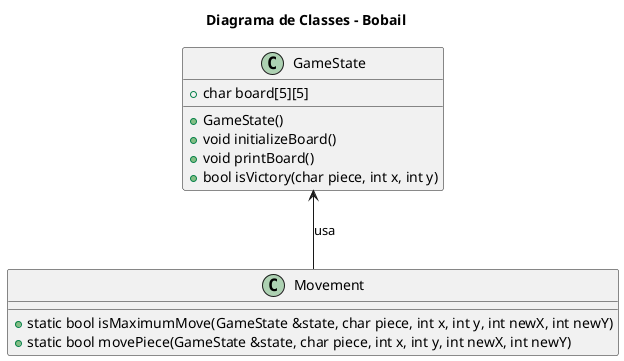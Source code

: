 @startuml diagrama_classes
title Diagrama de Classes - Bobail

class GameState {
  +char board[5][5]
  +GameState()
  +void initializeBoard()
  +void printBoard()
  +bool isVictory(char piece, int x, int y)
}

class Movement {
  +static bool isMaximumMove(GameState &state, char piece, int x, int y, int newX, int newY)
  +static bool movePiece(GameState &state, char piece, int x, int y, int newX, int newY)
}

GameState <-- Movement : usa

@enduml
